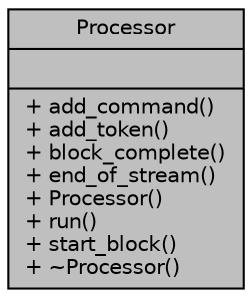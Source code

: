 digraph "Processor"
{
 // INTERACTIVE_SVG=YES
  edge [fontname="Helvetica",fontsize="10",labelfontname="Helvetica",labelfontsize="10"];
  node [fontname="Helvetica",fontsize="10",shape=record];
  Node1 [label="{Processor\n||+ add_command()\l+ add_token()\l+ block_complete()\l+ end_of_stream()\l+ Processor()\l+ run()\l+ start_block()\l+ ~Processor()\l}",height=0.2,width=0.4,color="black", fillcolor="grey75", style="filled" fontcolor="black"];
}
